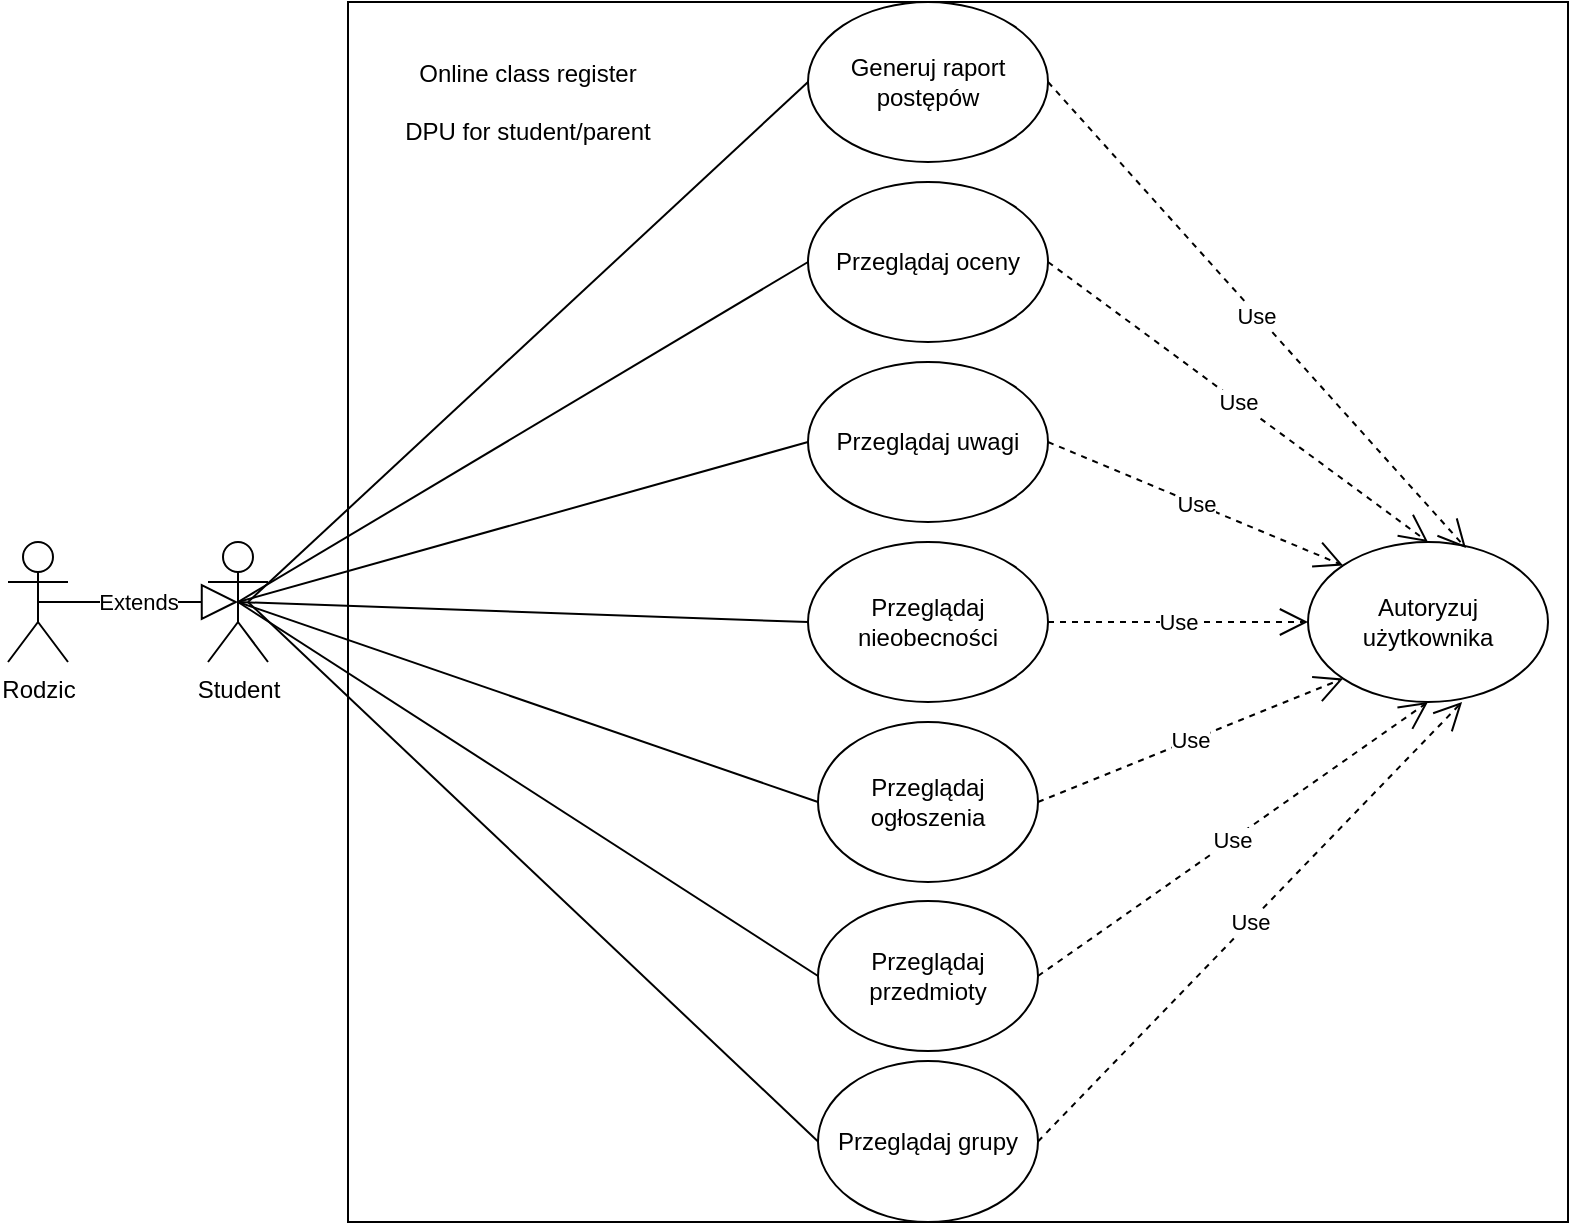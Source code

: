 <mxfile version="14.1.6" type="device"><diagram id="MVQXtUXzkCIqJooIWLso" name="Page-1"><mxGraphModel dx="1422" dy="762" grid="1" gridSize="10" guides="1" tooltips="1" connect="1" arrows="1" fold="1" page="1" pageScale="1" pageWidth="827" pageHeight="1169" math="0" shadow="0"><root><mxCell id="0"/><mxCell id="1" parent="0"/><mxCell id="YjaUv6nd7TcEVX94WU0V-1" value="" style="whiteSpace=wrap;html=1;aspect=fixed;" parent="1" vertex="1"><mxGeometry x="190" y="70" width="610" height="610" as="geometry"/></mxCell><mxCell id="YjaUv6nd7TcEVX94WU0V-2" value="Online class register&lt;br&gt;&lt;br&gt;DPU for student/parent" style="text;html=1;strokeColor=none;fillColor=none;align=center;verticalAlign=middle;whiteSpace=wrap;rounded=0;" parent="1" vertex="1"><mxGeometry x="200" y="90" width="160" height="60" as="geometry"/></mxCell><mxCell id="YjaUv6nd7TcEVX94WU0V-3" value="Przeglądaj oceny" style="ellipse;whiteSpace=wrap;html=1;" parent="1" vertex="1"><mxGeometry x="420" y="160" width="120" height="80" as="geometry"/></mxCell><mxCell id="YjaUv6nd7TcEVX94WU0V-4" value="Przeglądaj uwagi" style="ellipse;whiteSpace=wrap;html=1;" parent="1" vertex="1"><mxGeometry x="420" y="250" width="120" height="80" as="geometry"/></mxCell><mxCell id="YjaUv6nd7TcEVX94WU0V-6" value="Przeglądaj nieobecności" style="ellipse;whiteSpace=wrap;html=1;" parent="1" vertex="1"><mxGeometry x="420" y="340" width="120" height="80" as="geometry"/></mxCell><mxCell id="YjaUv6nd7TcEVX94WU0V-7" value="Student" style="shape=umlActor;verticalLabelPosition=bottom;verticalAlign=top;html=1;outlineConnect=0;" parent="1" vertex="1"><mxGeometry x="120" y="340" width="30" height="60" as="geometry"/></mxCell><mxCell id="YjaUv6nd7TcEVX94WU0V-8" value="Rodzic&lt;br&gt;" style="shape=umlActor;verticalLabelPosition=bottom;verticalAlign=top;html=1;outlineConnect=0;" parent="1" vertex="1"><mxGeometry x="20" y="340" width="30" height="60" as="geometry"/></mxCell><mxCell id="YjaUv6nd7TcEVX94WU0V-14" value="" style="endArrow=none;html=1;entryX=0;entryY=0.5;entryDx=0;entryDy=0;exitX=0.5;exitY=0.5;exitDx=0;exitDy=0;exitPerimeter=0;" parent="1" source="YjaUv6nd7TcEVX94WU0V-7" target="YjaUv6nd7TcEVX94WU0V-6" edge="1"><mxGeometry width="50" height="50" relative="1" as="geometry"><mxPoint x="160" y="340" as="sourcePoint"/><mxPoint x="440" y="330" as="targetPoint"/></mxGeometry></mxCell><mxCell id="YjaUv6nd7TcEVX94WU0V-15" value="" style="endArrow=none;html=1;entryX=0;entryY=0.5;entryDx=0;entryDy=0;exitX=0.5;exitY=0.5;exitDx=0;exitDy=0;exitPerimeter=0;" parent="1" source="YjaUv6nd7TcEVX94WU0V-7" target="YjaUv6nd7TcEVX94WU0V-4" edge="1"><mxGeometry width="50" height="50" relative="1" as="geometry"><mxPoint x="160" y="340" as="sourcePoint"/><mxPoint x="380" y="380" as="targetPoint"/></mxGeometry></mxCell><mxCell id="YjaUv6nd7TcEVX94WU0V-16" value="" style="endArrow=none;html=1;entryX=0;entryY=0.5;entryDx=0;entryDy=0;exitX=0.5;exitY=0.5;exitDx=0;exitDy=0;exitPerimeter=0;" parent="1" source="YjaUv6nd7TcEVX94WU0V-7" target="YjaUv6nd7TcEVX94WU0V-3" edge="1"><mxGeometry width="50" height="50" relative="1" as="geometry"><mxPoint x="160" y="340" as="sourcePoint"/><mxPoint x="380" y="290" as="targetPoint"/></mxGeometry></mxCell><mxCell id="YjaUv6nd7TcEVX94WU0V-20" value="Przeglądaj ogłoszenia" style="ellipse;whiteSpace=wrap;html=1;" parent="1" vertex="1"><mxGeometry x="425" y="430" width="110" height="80" as="geometry"/></mxCell><mxCell id="Oz_DSWYoMgVzRNWfjM3V-2" value="Przeglądaj przedmioty" style="ellipse;whiteSpace=wrap;html=1;" parent="1" vertex="1"><mxGeometry x="425" y="519.5" width="110" height="75" as="geometry"/></mxCell><mxCell id="Oz_DSWYoMgVzRNWfjM3V-4" value="" style="endArrow=none;html=1;entryX=0;entryY=0.5;entryDx=0;entryDy=0;exitX=0.5;exitY=0.5;exitDx=0;exitDy=0;exitPerimeter=0;" parent="1" source="YjaUv6nd7TcEVX94WU0V-7" target="Oz_DSWYoMgVzRNWfjM3V-2" edge="1"><mxGeometry width="50" height="50" relative="1" as="geometry"><mxPoint x="390" y="460" as="sourcePoint"/><mxPoint x="440" y="410" as="targetPoint"/></mxGeometry></mxCell><mxCell id="Oz_DSWYoMgVzRNWfjM3V-5" value="" style="endArrow=none;html=1;entryX=0.5;entryY=0.5;entryDx=0;entryDy=0;entryPerimeter=0;exitX=0;exitY=0.5;exitDx=0;exitDy=0;" parent="1" source="YjaUv6nd7TcEVX94WU0V-20" target="YjaUv6nd7TcEVX94WU0V-7" edge="1"><mxGeometry width="50" height="50" relative="1" as="geometry"><mxPoint x="390" y="460" as="sourcePoint"/><mxPoint x="440" y="410" as="targetPoint"/></mxGeometry></mxCell><mxCell id="T6YDB-nnsgS2qq3tUzyW-1" value="Extends" style="endArrow=block;endSize=16;endFill=0;html=1;entryX=0.5;entryY=0.5;entryDx=0;entryDy=0;entryPerimeter=0;exitX=0.5;exitY=0.5;exitDx=0;exitDy=0;exitPerimeter=0;" parent="1" source="YjaUv6nd7TcEVX94WU0V-8" target="YjaUv6nd7TcEVX94WU0V-7" edge="1"><mxGeometry width="160" relative="1" as="geometry"><mxPoint x="430" y="380" as="sourcePoint"/><mxPoint x="590" y="380" as="targetPoint"/></mxGeometry></mxCell><mxCell id="T6YDB-nnsgS2qq3tUzyW-2" value="Autoryzuj użytkownika" style="ellipse;whiteSpace=wrap;html=1;" parent="1" vertex="1"><mxGeometry x="670" y="340" width="120" height="80" as="geometry"/></mxCell><mxCell id="T6YDB-nnsgS2qq3tUzyW-3" value="Use" style="endArrow=open;endSize=12;dashed=1;html=1;exitX=1;exitY=0.5;exitDx=0;exitDy=0;entryX=0;entryY=0.5;entryDx=0;entryDy=0;" parent="1" source="YjaUv6nd7TcEVX94WU0V-6" target="T6YDB-nnsgS2qq3tUzyW-2" edge="1"><mxGeometry width="160" relative="1" as="geometry"><mxPoint x="430" y="380" as="sourcePoint"/><mxPoint x="590" y="380" as="targetPoint"/></mxGeometry></mxCell><mxCell id="T6YDB-nnsgS2qq3tUzyW-4" value="Use" style="endArrow=open;endSize=12;dashed=1;html=1;entryX=0.5;entryY=1;entryDx=0;entryDy=0;exitX=1;exitY=0.5;exitDx=0;exitDy=0;" parent="1" source="Oz_DSWYoMgVzRNWfjM3V-2" target="T6YDB-nnsgS2qq3tUzyW-2" edge="1"><mxGeometry width="160" relative="1" as="geometry"><mxPoint x="430" y="380" as="sourcePoint"/><mxPoint x="590" y="380" as="targetPoint"/></mxGeometry></mxCell><mxCell id="T6YDB-nnsgS2qq3tUzyW-5" value="Use" style="endArrow=open;endSize=12;dashed=1;html=1;entryX=0;entryY=1;entryDx=0;entryDy=0;exitX=1;exitY=0.5;exitDx=0;exitDy=0;" parent="1" source="YjaUv6nd7TcEVX94WU0V-20" target="T6YDB-nnsgS2qq3tUzyW-2" edge="1"><mxGeometry width="160" relative="1" as="geometry"><mxPoint x="430" y="380" as="sourcePoint"/><mxPoint x="590" y="380" as="targetPoint"/></mxGeometry></mxCell><mxCell id="T6YDB-nnsgS2qq3tUzyW-6" value="Use" style="endArrow=open;endSize=12;dashed=1;html=1;exitX=1;exitY=0.5;exitDx=0;exitDy=0;entryX=0;entryY=0;entryDx=0;entryDy=0;" parent="1" source="YjaUv6nd7TcEVX94WU0V-4" target="T6YDB-nnsgS2qq3tUzyW-2" edge="1"><mxGeometry width="160" relative="1" as="geometry"><mxPoint x="430" y="380" as="sourcePoint"/><mxPoint x="590" y="380" as="targetPoint"/></mxGeometry></mxCell><mxCell id="T6YDB-nnsgS2qq3tUzyW-7" value="Use" style="endArrow=open;endSize=12;dashed=1;html=1;exitX=1;exitY=0.5;exitDx=0;exitDy=0;entryX=0.5;entryY=0;entryDx=0;entryDy=0;" parent="1" source="YjaUv6nd7TcEVX94WU0V-3" target="T6YDB-nnsgS2qq3tUzyW-2" edge="1"><mxGeometry width="160" relative="1" as="geometry"><mxPoint x="430" y="380" as="sourcePoint"/><mxPoint x="590" y="380" as="targetPoint"/></mxGeometry></mxCell><mxCell id="zqRtjflou7-8Xbl4_DVD-1" value="Przeglądaj grupy" style="ellipse;whiteSpace=wrap;html=1;" vertex="1" parent="1"><mxGeometry x="425" y="599.5" width="110" height="80.5" as="geometry"/></mxCell><mxCell id="zqRtjflou7-8Xbl4_DVD-2" value="" style="endArrow=none;html=1;entryX=0;entryY=0.5;entryDx=0;entryDy=0;" edge="1" parent="1" target="zqRtjflou7-8Xbl4_DVD-1"><mxGeometry width="50" height="50" relative="1" as="geometry"><mxPoint x="140" y="370" as="sourcePoint"/><mxPoint x="435" y="567" as="targetPoint"/></mxGeometry></mxCell><mxCell id="zqRtjflou7-8Xbl4_DVD-3" value="Use" style="endArrow=open;endSize=12;dashed=1;html=1;entryX=0.642;entryY=1;entryDx=0;entryDy=0;exitX=1;exitY=0.5;exitDx=0;exitDy=0;entryPerimeter=0;" edge="1" parent="1" source="zqRtjflou7-8Xbl4_DVD-1" target="T6YDB-nnsgS2qq3tUzyW-2"><mxGeometry width="160" relative="1" as="geometry"><mxPoint x="545" y="567" as="sourcePoint"/><mxPoint x="700" y="430" as="targetPoint"/></mxGeometry></mxCell><mxCell id="zqRtjflou7-8Xbl4_DVD-4" value="Generuj raport postępów" style="ellipse;whiteSpace=wrap;html=1;" vertex="1" parent="1"><mxGeometry x="420" y="70" width="120" height="80" as="geometry"/></mxCell><mxCell id="zqRtjflou7-8Xbl4_DVD-6" value="" style="endArrow=none;html=1;entryX=0;entryY=0.5;entryDx=0;entryDy=0;" edge="1" parent="1" target="zqRtjflou7-8Xbl4_DVD-4"><mxGeometry width="50" height="50" relative="1" as="geometry"><mxPoint x="140" y="370" as="sourcePoint"/><mxPoint x="430" y="210" as="targetPoint"/></mxGeometry></mxCell><mxCell id="zqRtjflou7-8Xbl4_DVD-7" value="Use" style="endArrow=open;endSize=12;dashed=1;html=1;exitX=1;exitY=0.5;exitDx=0;exitDy=0;entryX=0.658;entryY=0.038;entryDx=0;entryDy=0;entryPerimeter=0;" edge="1" parent="1" source="zqRtjflou7-8Xbl4_DVD-4" target="T6YDB-nnsgS2qq3tUzyW-2"><mxGeometry width="160" relative="1" as="geometry"><mxPoint x="550" y="210" as="sourcePoint"/><mxPoint x="740" y="350" as="targetPoint"/></mxGeometry></mxCell></root></mxGraphModel></diagram></mxfile>